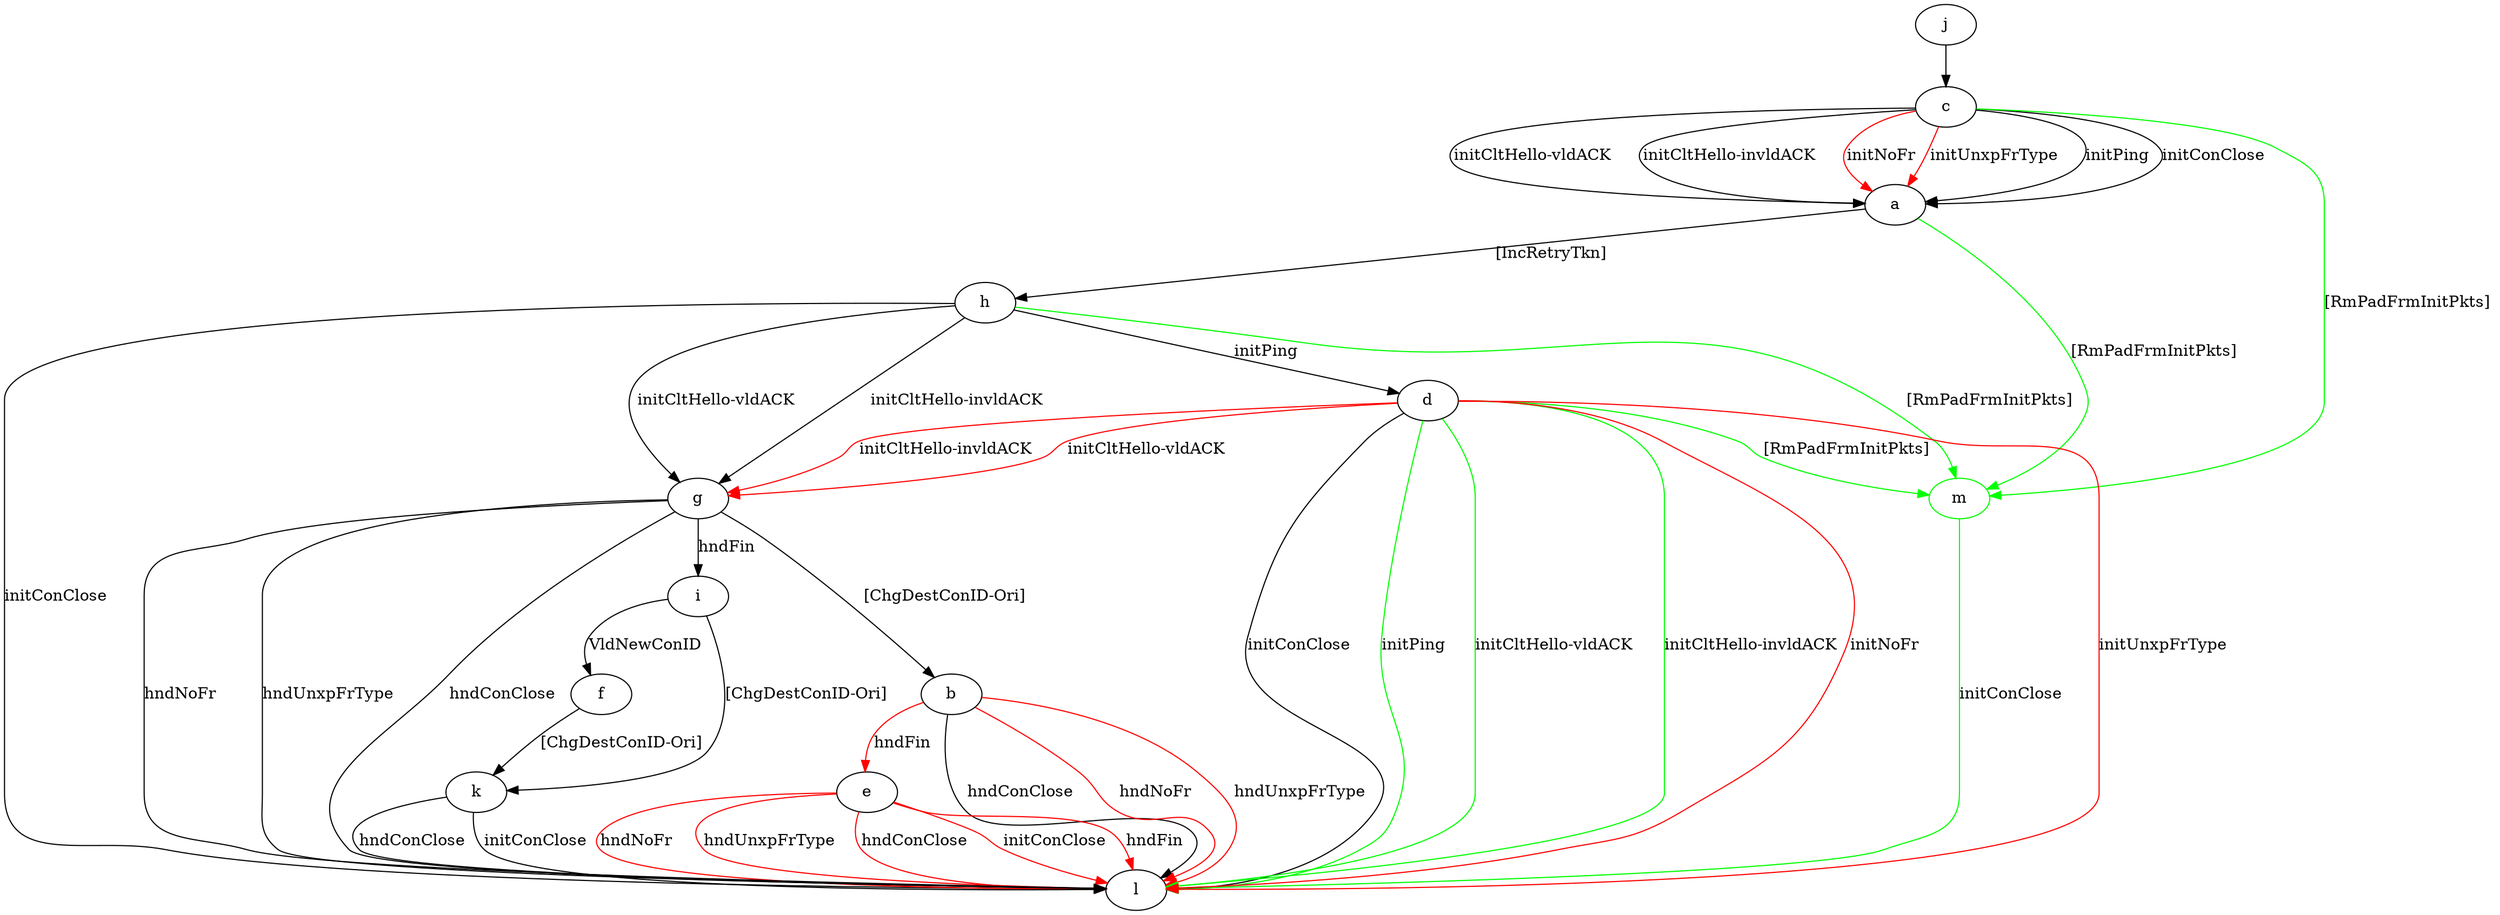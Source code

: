 digraph "" {
	a -> h	[key=0,
		label="[IncRetryTkn] "];
	m	[color=green];
	a -> m	[key=0,
		color=green,
		label="[RmPadFrmInitPkts] "];
	b -> e	[key=0,
		color=red,
		label="hndFin "];
	b -> l	[key=0,
		label="hndConClose "];
	b -> l	[key=1,
		color=red,
		label="hndNoFr "];
	b -> l	[key=2,
		color=red,
		label="hndUnxpFrType "];
	c -> a	[key=0,
		label="initPing "];
	c -> a	[key=1,
		label="initConClose "];
	c -> a	[key=2,
		label="initCltHello-vldACK "];
	c -> a	[key=3,
		label="initCltHello-invldACK "];
	c -> a	[key=4,
		color=red,
		label="initNoFr "];
	c -> a	[key=5,
		color=red,
		label="initUnxpFrType "];
	c -> m	[key=0,
		color=green,
		label="[RmPadFrmInitPkts] "];
	d -> g	[key=0,
		color=red,
		label="initCltHello-vldACK "];
	d -> g	[key=1,
		color=red,
		label="initCltHello-invldACK "];
	d -> l	[key=0,
		label="initConClose "];
	d -> l	[key=1,
		color=green,
		label="initPing "];
	d -> l	[key=2,
		color=green,
		label="initCltHello-vldACK "];
	d -> l	[key=3,
		color=green,
		label="initCltHello-invldACK "];
	d -> l	[key=4,
		color=red,
		label="initNoFr "];
	d -> l	[key=5,
		color=red,
		label="initUnxpFrType "];
	d -> m	[key=0,
		color=green,
		label="[RmPadFrmInitPkts] "];
	e -> l	[key=0,
		color=red,
		label="initConClose "];
	e -> l	[key=1,
		color=red,
		label="hndFin "];
	e -> l	[key=2,
		color=red,
		label="hndNoFr "];
	e -> l	[key=3,
		color=red,
		label="hndUnxpFrType "];
	e -> l	[key=4,
		color=red,
		label="hndConClose "];
	f -> k	[key=0,
		label="[ChgDestConID-Ori] "];
	g -> b	[key=0,
		label="[ChgDestConID-Ori] "];
	g -> i	[key=0,
		label="hndFin "];
	g -> l	[key=0,
		label="hndNoFr "];
	g -> l	[key=1,
		label="hndUnxpFrType "];
	g -> l	[key=2,
		label="hndConClose "];
	h -> d	[key=0,
		label="initPing "];
	h -> g	[key=0,
		label="initCltHello-vldACK "];
	h -> g	[key=1,
		label="initCltHello-invldACK "];
	h -> l	[key=0,
		label="initConClose "];
	h -> m	[key=0,
		color=green,
		label="[RmPadFrmInitPkts] "];
	i -> f	[key=0,
		label="VldNewConID "];
	i -> k	[key=0,
		label="[ChgDestConID-Ori] "];
	j -> c	[key=0];
	k -> l	[key=0,
		label="initConClose "];
	k -> l	[key=1,
		label="hndConClose "];
	m -> l	[key=0,
		color=green,
		label="initConClose "];
}

